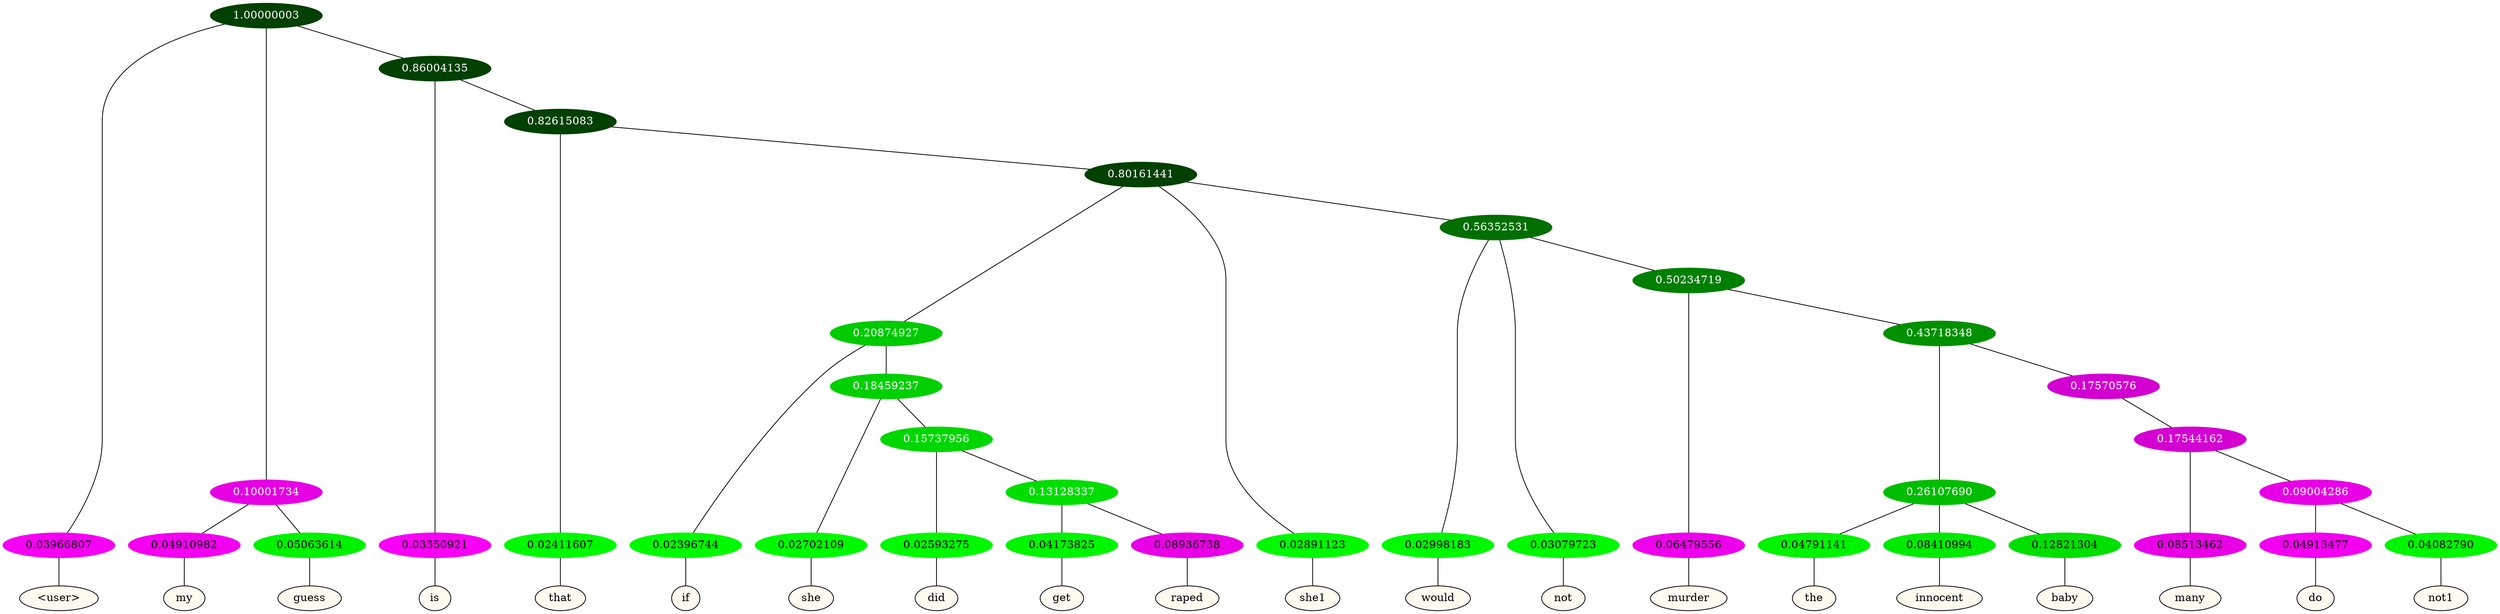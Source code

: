 graph {
	node [format=png height=0.15 nodesep=0.001 ordering=out overlap=prism overlap_scaling=0.01 ranksep=0.001 ratio=0.2 style=filled width=0.15]
	{
		rank=same
		a_w_1 [label="\<user\>" color=black fillcolor=floralwhite style="filled,solid"]
		a_w_4 [label=my color=black fillcolor=floralwhite style="filled,solid"]
		a_w_5 [label=guess color=black fillcolor=floralwhite style="filled,solid"]
		a_w_6 [label=is color=black fillcolor=floralwhite style="filled,solid"]
		a_w_8 [label=that color=black fillcolor=floralwhite style="filled,solid"]
		a_w_13 [label=if color=black fillcolor=floralwhite style="filled,solid"]
		a_w_18 [label=she color=black fillcolor=floralwhite style="filled,solid"]
		a_w_22 [label=did color=black fillcolor=floralwhite style="filled,solid"]
		a_w_26 [label=get color=black fillcolor=floralwhite style="filled,solid"]
		a_w_27 [label=raped color=black fillcolor=floralwhite style="filled,solid"]
		a_w_11 [label=she1 color=black fillcolor=floralwhite style="filled,solid"]
		a_w_15 [label=would color=black fillcolor=floralwhite style="filled,solid"]
		a_w_16 [label=not color=black fillcolor=floralwhite style="filled,solid"]
		a_w_20 [label=murder color=black fillcolor=floralwhite style="filled,solid"]
		a_w_28 [label=the color=black fillcolor=floralwhite style="filled,solid"]
		a_w_29 [label=innocent color=black fillcolor=floralwhite style="filled,solid"]
		a_w_30 [label=baby color=black fillcolor=floralwhite style="filled,solid"]
		a_w_32 [label=many color=black fillcolor=floralwhite style="filled,solid"]
		a_w_34 [label=do color=black fillcolor=floralwhite style="filled,solid"]
		a_w_35 [label=not1 color=black fillcolor=floralwhite style="filled,solid"]
	}
	a_n_1 -- a_w_1
	a_n_4 -- a_w_4
	a_n_5 -- a_w_5
	a_n_6 -- a_w_6
	a_n_8 -- a_w_8
	a_n_13 -- a_w_13
	a_n_18 -- a_w_18
	a_n_22 -- a_w_22
	a_n_26 -- a_w_26
	a_n_27 -- a_w_27
	a_n_11 -- a_w_11
	a_n_15 -- a_w_15
	a_n_16 -- a_w_16
	a_n_20 -- a_w_20
	a_n_28 -- a_w_28
	a_n_29 -- a_w_29
	a_n_30 -- a_w_30
	a_n_32 -- a_w_32
	a_n_34 -- a_w_34
	a_n_35 -- a_w_35
	{
		rank=same
		a_n_1 [label=0.03966807 color="0.835 1.000 0.960" fontcolor=black]
		a_n_4 [label=0.04910982 color="0.835 1.000 0.951" fontcolor=black]
		a_n_5 [label=0.05063614 color="0.334 1.000 0.949" fontcolor=black]
		a_n_6 [label=0.03350921 color="0.835 1.000 0.966" fontcolor=black]
		a_n_8 [label=0.02411607 color="0.334 1.000 0.976" fontcolor=black]
		a_n_13 [label=0.02396744 color="0.334 1.000 0.976" fontcolor=black]
		a_n_18 [label=0.02702109 color="0.334 1.000 0.973" fontcolor=black]
		a_n_22 [label=0.02593275 color="0.334 1.000 0.974" fontcolor=black]
		a_n_26 [label=0.04173825 color="0.334 1.000 0.958" fontcolor=black]
		a_n_27 [label=0.08936738 color="0.835 1.000 0.911" fontcolor=black]
		a_n_11 [label=0.02891123 color="0.334 1.000 0.971" fontcolor=black]
		a_n_15 [label=0.02998183 color="0.334 1.000 0.970" fontcolor=black]
		a_n_16 [label=0.03079723 color="0.334 1.000 0.969" fontcolor=black]
		a_n_20 [label=0.06479556 color="0.835 1.000 0.935" fontcolor=black]
		a_n_28 [label=0.04791141 color="0.334 1.000 0.952" fontcolor=black]
		a_n_29 [label=0.08410994 color="0.334 1.000 0.916" fontcolor=black]
		a_n_30 [label=0.12821304 color="0.334 1.000 0.872" fontcolor=black]
		a_n_32 [label=0.08513462 color="0.835 1.000 0.915" fontcolor=black]
		a_n_34 [label=0.04913477 color="0.835 1.000 0.951" fontcolor=black]
		a_n_35 [label=0.04082790 color="0.334 1.000 0.959" fontcolor=black]
	}
	a_n_0 [label=1.00000003 color="0.334 1.000 0.250" fontcolor=grey99]
	a_n_0 -- a_n_1
	a_n_2 [label=0.10001734 color="0.835 1.000 0.900" fontcolor=grey99]
	a_n_0 -- a_n_2
	a_n_3 [label=0.86004135 color="0.334 1.000 0.250" fontcolor=grey99]
	a_n_0 -- a_n_3
	a_n_2 -- a_n_4
	a_n_2 -- a_n_5
	a_n_3 -- a_n_6
	a_n_7 [label=0.82615083 color="0.334 1.000 0.250" fontcolor=grey99]
	a_n_3 -- a_n_7
	a_n_7 -- a_n_8
	a_n_9 [label=0.80161441 color="0.334 1.000 0.250" fontcolor=grey99]
	a_n_7 -- a_n_9
	a_n_10 [label=0.20874927 color="0.334 1.000 0.791" fontcolor=grey99]
	a_n_9 -- a_n_10
	a_n_9 -- a_n_11
	a_n_12 [label=0.56352531 color="0.334 1.000 0.436" fontcolor=grey99]
	a_n_9 -- a_n_12
	a_n_10 -- a_n_13
	a_n_14 [label=0.18459237 color="0.334 1.000 0.815" fontcolor=grey99]
	a_n_10 -- a_n_14
	a_n_12 -- a_n_15
	a_n_12 -- a_n_16
	a_n_17 [label=0.50234719 color="0.334 1.000 0.498" fontcolor=grey99]
	a_n_12 -- a_n_17
	a_n_14 -- a_n_18
	a_n_19 [label=0.15737956 color="0.334 1.000 0.843" fontcolor=grey99]
	a_n_14 -- a_n_19
	a_n_17 -- a_n_20
	a_n_21 [label=0.43718348 color="0.334 1.000 0.563" fontcolor=grey99]
	a_n_17 -- a_n_21
	a_n_19 -- a_n_22
	a_n_23 [label=0.13128337 color="0.334 1.000 0.869" fontcolor=grey99]
	a_n_19 -- a_n_23
	a_n_24 [label=0.26107690 color="0.334 1.000 0.739" fontcolor=grey99]
	a_n_21 -- a_n_24
	a_n_25 [label=0.17570576 color="0.835 1.000 0.824" fontcolor=grey99]
	a_n_21 -- a_n_25
	a_n_23 -- a_n_26
	a_n_23 -- a_n_27
	a_n_24 -- a_n_28
	a_n_24 -- a_n_29
	a_n_24 -- a_n_30
	a_n_31 [label=0.17544162 color="0.835 1.000 0.825" fontcolor=grey99]
	a_n_25 -- a_n_31
	a_n_31 -- a_n_32
	a_n_33 [label=0.09004286 color="0.835 1.000 0.910" fontcolor=grey99]
	a_n_31 -- a_n_33
	a_n_33 -- a_n_34
	a_n_33 -- a_n_35
}

